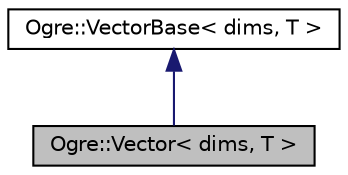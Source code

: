 digraph "Ogre::Vector&lt; dims, T &gt;"
{
  bgcolor="transparent";
  edge [fontname="Helvetica",fontsize="10",labelfontname="Helvetica",labelfontsize="10"];
  node [fontname="Helvetica",fontsize="10",shape=record];
  Node0 [label="Ogre::Vector\< dims, T \>",height=0.2,width=0.4,color="black", fillcolor="grey75", style="filled", fontcolor="black"];
  Node1 -> Node0 [dir="back",color="midnightblue",fontsize="10",style="solid",fontname="Helvetica"];
  Node1 [label="Ogre::VectorBase\< dims, T \>",height=0.2,width=0.4,color="black",URL="$struct_ogre_1_1_vector_base.html",tooltip="helper class to implement legacy API. Notably x, y, z access "];
}
